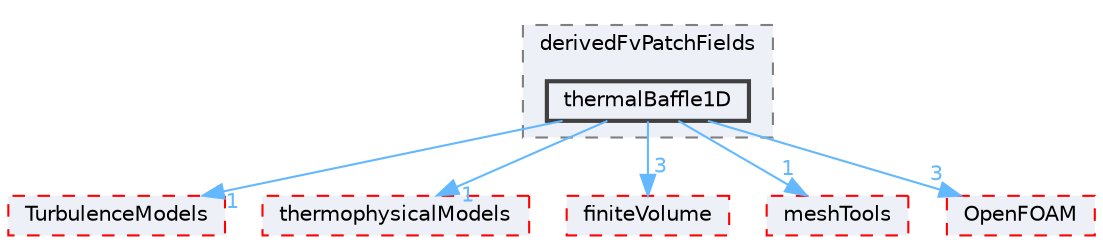 digraph "src/thermoTools/derivedFvPatchFields/thermalBaffle1D"
{
 // LATEX_PDF_SIZE
  bgcolor="transparent";
  edge [fontname=Helvetica,fontsize=10,labelfontname=Helvetica,labelfontsize=10];
  node [fontname=Helvetica,fontsize=10,shape=box,height=0.2,width=0.4];
  compound=true
  subgraph clusterdir_180701e77928ba70e1b801b7cac290dd {
    graph [ bgcolor="#edf0f7", pencolor="grey50", label="derivedFvPatchFields", fontname=Helvetica,fontsize=10 style="filled,dashed", URL="dir_180701e77928ba70e1b801b7cac290dd.html",tooltip=""]
  dir_d2ff1ad33f4edae287044887e73b9158 [label="thermalBaffle1D", fillcolor="#edf0f7", color="grey25", style="filled,bold", URL="dir_d2ff1ad33f4edae287044887e73b9158.html",tooltip=""];
  }
  dir_1eda626aeac0f0ad2848c36acaa5d501 [label="TurbulenceModels", fillcolor="#edf0f7", color="red", style="filled,dashed", URL="dir_1eda626aeac0f0ad2848c36acaa5d501.html",tooltip=""];
  dir_2778d089ec5c4f66810b11f753867003 [label="thermophysicalModels", fillcolor="#edf0f7", color="red", style="filled,dashed", URL="dir_2778d089ec5c4f66810b11f753867003.html",tooltip=""];
  dir_9bd15774b555cf7259a6fa18f99fe99b [label="finiteVolume", fillcolor="#edf0f7", color="red", style="filled,dashed", URL="dir_9bd15774b555cf7259a6fa18f99fe99b.html",tooltip=""];
  dir_ae30ad0bef50cf391b24c614251bb9fd [label="meshTools", fillcolor="#edf0f7", color="red", style="filled,dashed", URL="dir_ae30ad0bef50cf391b24c614251bb9fd.html",tooltip=""];
  dir_c5473ff19b20e6ec4dfe5c310b3778a8 [label="OpenFOAM", fillcolor="#edf0f7", color="red", style="filled,dashed", URL="dir_c5473ff19b20e6ec4dfe5c310b3778a8.html",tooltip=""];
  dir_d2ff1ad33f4edae287044887e73b9158->dir_1eda626aeac0f0ad2848c36acaa5d501 [headlabel="1", labeldistance=1.5 headhref="dir_003994_004143.html" href="dir_003994_004143.html" color="steelblue1" fontcolor="steelblue1"];
  dir_d2ff1ad33f4edae287044887e73b9158->dir_2778d089ec5c4f66810b11f753867003 [headlabel="1", labeldistance=1.5 headhref="dir_003994_004022.html" href="dir_003994_004022.html" color="steelblue1" fontcolor="steelblue1"];
  dir_d2ff1ad33f4edae287044887e73b9158->dir_9bd15774b555cf7259a6fa18f99fe99b [headlabel="3", labeldistance=1.5 headhref="dir_003994_001387.html" href="dir_003994_001387.html" color="steelblue1" fontcolor="steelblue1"];
  dir_d2ff1ad33f4edae287044887e73b9158->dir_ae30ad0bef50cf391b24c614251bb9fd [headlabel="1", labeldistance=1.5 headhref="dir_003994_002382.html" href="dir_003994_002382.html" color="steelblue1" fontcolor="steelblue1"];
  dir_d2ff1ad33f4edae287044887e73b9158->dir_c5473ff19b20e6ec4dfe5c310b3778a8 [headlabel="3", labeldistance=1.5 headhref="dir_003994_002695.html" href="dir_003994_002695.html" color="steelblue1" fontcolor="steelblue1"];
}
